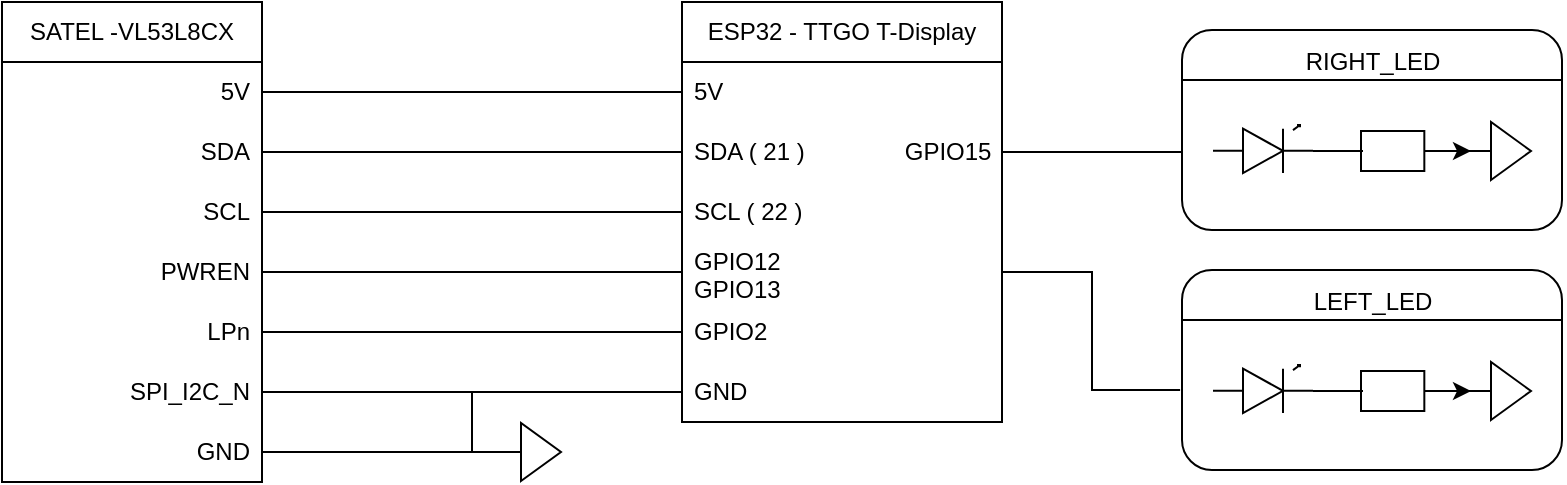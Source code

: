 <mxfile version="26.0.6">
  <diagram name="Page-1" id="noIDNAKQfyHChgqBvEkh">
    <mxGraphModel dx="1364" dy="795" grid="1" gridSize="10" guides="1" tooltips="1" connect="1" arrows="1" fold="1" page="1" pageScale="1" pageWidth="827" pageHeight="1169" math="0" shadow="0">
      <root>
        <mxCell id="0" />
        <mxCell id="1" parent="0" />
        <mxCell id="9vF3Fy3m6nXQh0ZgnIpm-1" value="SATEL -VL53L8CX" style="swimlane;fontStyle=0;childLayout=stackLayout;horizontal=1;startSize=30;horizontalStack=0;resizeParent=1;resizeParentMax=0;resizeLast=0;collapsible=1;marginBottom=0;whiteSpace=wrap;html=1;align=center;" vertex="1" parent="1">
          <mxGeometry x="40" y="40" width="130" height="240" as="geometry" />
        </mxCell>
        <mxCell id="9vF3Fy3m6nXQh0ZgnIpm-2" value="&lt;div&gt;5V&lt;/div&gt;" style="text;strokeColor=none;fillColor=none;align=right;verticalAlign=middle;spacingLeft=4;spacingRight=4;overflow=hidden;points=[[0,0.5],[1,0.5]];portConstraint=eastwest;rotatable=0;whiteSpace=wrap;html=1;" vertex="1" parent="9vF3Fy3m6nXQh0ZgnIpm-1">
          <mxGeometry y="30" width="130" height="30" as="geometry" />
        </mxCell>
        <mxCell id="9vF3Fy3m6nXQh0ZgnIpm-4" value="SDA" style="text;strokeColor=none;fillColor=none;align=right;verticalAlign=middle;spacingLeft=4;spacingRight=4;overflow=hidden;points=[[0,0.5],[1,0.5]];portConstraint=eastwest;rotatable=0;whiteSpace=wrap;html=1;" vertex="1" parent="9vF3Fy3m6nXQh0ZgnIpm-1">
          <mxGeometry y="60" width="130" height="30" as="geometry" />
        </mxCell>
        <mxCell id="9vF3Fy3m6nXQh0ZgnIpm-19" value="SCL" style="text;strokeColor=none;fillColor=none;align=right;verticalAlign=middle;spacingLeft=4;spacingRight=4;overflow=hidden;points=[[0,0.5],[1,0.5]];portConstraint=eastwest;rotatable=0;whiteSpace=wrap;html=1;" vertex="1" parent="9vF3Fy3m6nXQh0ZgnIpm-1">
          <mxGeometry y="90" width="130" height="30" as="geometry" />
        </mxCell>
        <mxCell id="9vF3Fy3m6nXQh0ZgnIpm-3" value="PWREN" style="text;strokeColor=none;fillColor=none;align=right;verticalAlign=middle;spacingLeft=4;spacingRight=4;overflow=hidden;points=[[0,0.5],[1,0.5]];portConstraint=eastwest;rotatable=0;whiteSpace=wrap;html=1;" vertex="1" parent="9vF3Fy3m6nXQh0ZgnIpm-1">
          <mxGeometry y="120" width="130" height="30" as="geometry" />
        </mxCell>
        <mxCell id="9vF3Fy3m6nXQh0ZgnIpm-20" value="LPn" style="text;strokeColor=none;fillColor=none;align=right;verticalAlign=middle;spacingLeft=4;spacingRight=4;overflow=hidden;points=[[0,0.5],[1,0.5]];portConstraint=eastwest;rotatable=0;whiteSpace=wrap;html=1;" vertex="1" parent="9vF3Fy3m6nXQh0ZgnIpm-1">
          <mxGeometry y="150" width="130" height="30" as="geometry" />
        </mxCell>
        <mxCell id="9vF3Fy3m6nXQh0ZgnIpm-24" value="SPI_I2C_N" style="text;strokeColor=none;fillColor=none;align=right;verticalAlign=middle;spacingLeft=4;spacingRight=4;overflow=hidden;points=[[0,0.5],[1,0.5]];portConstraint=eastwest;rotatable=0;whiteSpace=wrap;html=1;" vertex="1" parent="9vF3Fy3m6nXQh0ZgnIpm-1">
          <mxGeometry y="180" width="130" height="30" as="geometry" />
        </mxCell>
        <mxCell id="9vF3Fy3m6nXQh0ZgnIpm-21" value="GND" style="text;strokeColor=none;fillColor=none;align=right;verticalAlign=middle;spacingLeft=4;spacingRight=4;overflow=hidden;points=[[0,0.5],[1,0.5]];portConstraint=eastwest;rotatable=0;whiteSpace=wrap;html=1;" vertex="1" parent="9vF3Fy3m6nXQh0ZgnIpm-1">
          <mxGeometry y="210" width="130" height="30" as="geometry" />
        </mxCell>
        <mxCell id="9vF3Fy3m6nXQh0ZgnIpm-5" value="ESP32 - TTGO T-Display" style="swimlane;fontStyle=0;childLayout=stackLayout;horizontal=1;startSize=30;horizontalStack=0;resizeParent=1;resizeParentMax=0;resizeLast=0;collapsible=1;marginBottom=0;whiteSpace=wrap;html=1;" vertex="1" parent="1">
          <mxGeometry x="380" y="40" width="160" height="210" as="geometry" />
        </mxCell>
        <mxCell id="9vF3Fy3m6nXQh0ZgnIpm-62" value="5V" style="text;strokeColor=none;fillColor=none;align=left;verticalAlign=middle;spacingLeft=4;spacingRight=4;overflow=hidden;points=[[0,0.5],[1,0.5]];portConstraint=eastwest;rotatable=0;whiteSpace=wrap;html=1;" vertex="1" parent="9vF3Fy3m6nXQh0ZgnIpm-5">
          <mxGeometry y="30" width="160" height="30" as="geometry" />
        </mxCell>
        <mxCell id="9vF3Fy3m6nXQh0ZgnIpm-28" value="SDA ( 21 )&amp;nbsp;&amp;nbsp;&amp;nbsp;&amp;nbsp;&amp;nbsp;&amp;nbsp;&amp;nbsp;&amp;nbsp;&amp;nbsp;&amp;nbsp;&amp;nbsp;&amp;nbsp;&amp;nbsp;&amp;nbsp; GPIO15" style="text;strokeColor=none;fillColor=none;align=left;verticalAlign=middle;spacingLeft=4;spacingRight=4;overflow=hidden;points=[[0,0.5],[1,0.5]];portConstraint=eastwest;rotatable=0;whiteSpace=wrap;html=1;" vertex="1" parent="9vF3Fy3m6nXQh0ZgnIpm-5">
          <mxGeometry y="60" width="160" height="30" as="geometry" />
        </mxCell>
        <mxCell id="9vF3Fy3m6nXQh0ZgnIpm-29" value="SCL ( 22 )&amp;nbsp;&amp;nbsp;&amp;nbsp;&amp;nbsp;&amp;nbsp;&amp;nbsp;&amp;nbsp;&amp;nbsp;&amp;nbsp;&amp;nbsp;&amp;nbsp;&amp;nbsp;&amp;nbsp; " style="text;strokeColor=none;fillColor=none;align=left;verticalAlign=middle;spacingLeft=4;spacingRight=4;overflow=hidden;points=[[0,0.5],[1,0.5]];portConstraint=eastwest;rotatable=0;whiteSpace=wrap;html=1;" vertex="1" parent="9vF3Fy3m6nXQh0ZgnIpm-5">
          <mxGeometry y="90" width="160" height="30" as="geometry" />
        </mxCell>
        <mxCell id="9vF3Fy3m6nXQh0ZgnIpm-25" value="GPIO12&amp;nbsp;&amp;nbsp;&amp;nbsp;&amp;nbsp;&amp;nbsp;&amp;nbsp;&amp;nbsp;&amp;nbsp;&amp;nbsp;&amp;nbsp;&amp;nbsp;&amp;nbsp;&amp;nbsp;&amp;nbsp;&amp;nbsp;&amp;nbsp;&amp;nbsp;&amp;nbsp; GPIO13" style="text;strokeColor=none;fillColor=none;align=left;verticalAlign=middle;spacingLeft=4;spacingRight=4;overflow=hidden;points=[[0,0.5],[1,0.5]];portConstraint=eastwest;rotatable=0;whiteSpace=wrap;html=1;" vertex="1" parent="9vF3Fy3m6nXQh0ZgnIpm-5">
          <mxGeometry y="120" width="160" height="30" as="geometry" />
        </mxCell>
        <mxCell id="9vF3Fy3m6nXQh0ZgnIpm-8" value="GPIO2" style="text;strokeColor=none;fillColor=none;align=left;verticalAlign=middle;spacingLeft=4;spacingRight=4;overflow=hidden;points=[[0,0.5],[1,0.5]];portConstraint=eastwest;rotatable=0;whiteSpace=wrap;html=1;" vertex="1" parent="9vF3Fy3m6nXQh0ZgnIpm-5">
          <mxGeometry y="150" width="160" height="30" as="geometry" />
        </mxCell>
        <mxCell id="9vF3Fy3m6nXQh0ZgnIpm-30" value="GND&amp;nbsp;&amp;nbsp;&amp;nbsp;&amp;nbsp;&amp;nbsp;&amp;nbsp;&amp;nbsp;&amp;nbsp;&amp;nbsp;&amp;nbsp;&amp;nbsp;&amp;nbsp;&amp;nbsp;&amp;nbsp;&amp;nbsp;&amp;nbsp;&amp;nbsp;&amp;nbsp;&amp;nbsp;&amp;nbsp;&amp;nbsp;&amp;nbsp;&amp;nbsp;&amp;nbsp;&amp;nbsp;&amp;nbsp;&amp;nbsp;&amp;nbsp;&amp;nbsp;&amp;nbsp; " style="text;strokeColor=none;fillColor=none;align=left;verticalAlign=middle;spacingLeft=4;spacingRight=4;overflow=hidden;points=[[0,0.5],[1,0.5]];portConstraint=eastwest;rotatable=0;whiteSpace=wrap;html=1;" vertex="1" parent="9vF3Fy3m6nXQh0ZgnIpm-5">
          <mxGeometry y="180" width="160" height="30" as="geometry" />
        </mxCell>
        <mxCell id="9vF3Fy3m6nXQh0ZgnIpm-44" value="" style="endArrow=none;html=1;rounded=0;exitX=1;exitY=0.5;exitDx=0;exitDy=0;entryX=0;entryY=0.5;entryDx=0;entryDy=0;edgeStyle=orthogonalEdgeStyle;" edge="1" parent="1" source="9vF3Fy3m6nXQh0ZgnIpm-21" target="9vF3Fy3m6nXQh0ZgnIpm-30">
          <mxGeometry width="50" height="50" relative="1" as="geometry">
            <mxPoint x="170" y="260" as="sourcePoint" />
            <mxPoint x="220" y="210" as="targetPoint" />
          </mxGeometry>
        </mxCell>
        <mxCell id="9vF3Fy3m6nXQh0ZgnIpm-45" value="" style="endArrow=none;html=1;rounded=0;exitX=1;exitY=0.5;exitDx=0;exitDy=0;entryX=0;entryY=0.5;entryDx=0;entryDy=0;edgeStyle=orthogonalEdgeStyle;" edge="1" parent="1" source="9vF3Fy3m6nXQh0ZgnIpm-3" target="9vF3Fy3m6nXQh0ZgnIpm-25">
          <mxGeometry width="50" height="50" relative="1" as="geometry">
            <mxPoint x="170" y="230" as="sourcePoint" />
            <mxPoint x="260" y="150" as="targetPoint" />
          </mxGeometry>
        </mxCell>
        <mxCell id="9vF3Fy3m6nXQh0ZgnIpm-46" value="" style="endArrow=none;html=1;rounded=0;exitX=1;exitY=0.5;exitDx=0;exitDy=0;entryX=0;entryY=0.5;entryDx=0;entryDy=0;edgeStyle=orthogonalEdgeStyle;" edge="1" parent="1" source="9vF3Fy3m6nXQh0ZgnIpm-19" target="9vF3Fy3m6nXQh0ZgnIpm-29">
          <mxGeometry width="50" height="50" relative="1" as="geometry">
            <mxPoint x="180" y="125" as="sourcePoint" />
            <mxPoint x="460" y="245" as="targetPoint" />
          </mxGeometry>
        </mxCell>
        <mxCell id="9vF3Fy3m6nXQh0ZgnIpm-47" value="" style="endArrow=none;html=1;rounded=0;exitX=1;exitY=0.5;exitDx=0;exitDy=0;entryX=0;entryY=0.5;entryDx=0;entryDy=0;edgeStyle=orthogonalEdgeStyle;" edge="1" parent="1" source="9vF3Fy3m6nXQh0ZgnIpm-4" target="9vF3Fy3m6nXQh0ZgnIpm-28">
          <mxGeometry width="50" height="50" relative="1" as="geometry">
            <mxPoint x="180" y="155" as="sourcePoint" />
            <mxPoint x="460" y="125" as="targetPoint" />
          </mxGeometry>
        </mxCell>
        <mxCell id="9vF3Fy3m6nXQh0ZgnIpm-49" value="" style="endArrow=none;html=1;rounded=0;exitX=1;exitY=0.5;exitDx=0;exitDy=0;entryX=0;entryY=0.5;entryDx=0;entryDy=0;edgeStyle=orthogonalEdgeStyle;" edge="1" parent="1" source="9vF3Fy3m6nXQh0ZgnIpm-20" target="9vF3Fy3m6nXQh0ZgnIpm-8">
          <mxGeometry width="50" height="50" relative="1" as="geometry">
            <mxPoint x="180" y="155" as="sourcePoint" />
            <mxPoint x="460" y="155" as="targetPoint" />
          </mxGeometry>
        </mxCell>
        <mxCell id="9vF3Fy3m6nXQh0ZgnIpm-50" value="" style="endArrow=none;html=1;rounded=0;exitX=1;exitY=0.5;exitDx=0;exitDy=0;" edge="1" parent="1" source="9vF3Fy3m6nXQh0ZgnIpm-24">
          <mxGeometry width="50" height="50" relative="1" as="geometry">
            <mxPoint x="180" y="215" as="sourcePoint" />
            <mxPoint x="280" y="235" as="targetPoint" />
          </mxGeometry>
        </mxCell>
        <mxCell id="9vF3Fy3m6nXQh0ZgnIpm-51" value="" style="pointerEvents=1;verticalLabelPosition=bottom;shadow=0;dashed=0;align=center;html=1;verticalAlign=top;shape=mxgraph.electrical.signal_sources.signal_ground;rotation=-90;" vertex="1" parent="1">
          <mxGeometry x="290" y="250" width="29" height="30" as="geometry" />
        </mxCell>
        <mxCell id="9vF3Fy3m6nXQh0ZgnIpm-63" value="" style="endArrow=none;html=1;rounded=0;exitX=1;exitY=0.5;exitDx=0;exitDy=0;edgeStyle=orthogonalEdgeStyle;" edge="1" parent="1" source="9vF3Fy3m6nXQh0ZgnIpm-2" target="9vF3Fy3m6nXQh0ZgnIpm-62">
          <mxGeometry width="50" height="50" relative="1" as="geometry">
            <mxPoint x="169.5" y="90" as="sourcePoint" />
            <mxPoint x="449.5" y="90" as="targetPoint" />
          </mxGeometry>
        </mxCell>
        <mxCell id="9vF3Fy3m6nXQh0ZgnIpm-77" value="" style="group" vertex="1" connectable="0" parent="1">
          <mxGeometry x="630" y="50" width="190" height="104" as="geometry" />
        </mxCell>
        <mxCell id="9vF3Fy3m6nXQh0ZgnIpm-74" value="" style="rounded=1;whiteSpace=wrap;html=1;" vertex="1" parent="9vF3Fy3m6nXQh0ZgnIpm-77">
          <mxGeometry y="4" width="190" height="100" as="geometry" />
        </mxCell>
        <mxCell id="9vF3Fy3m6nXQh0ZgnIpm-66" value="" style="group" vertex="1" connectable="0" parent="9vF3Fy3m6nXQh0ZgnIpm-77">
          <mxGeometry x="15.5" y="50" width="159" height="29" as="geometry" />
        </mxCell>
        <mxCell id="9vF3Fy3m6nXQh0ZgnIpm-67" value="" style="pointerEvents=1;verticalLabelPosition=bottom;shadow=0;dashed=0;align=center;html=1;verticalAlign=top;shape=mxgraph.electrical.signal_sources.signal_ground;rotation=-90;container=0;" vertex="1" parent="9vF3Fy3m6nXQh0ZgnIpm-66">
          <mxGeometry x="129.5" y="-0.5" width="29" height="30" as="geometry" />
        </mxCell>
        <mxCell id="9vF3Fy3m6nXQh0ZgnIpm-68" value="" style="verticalLabelPosition=bottom;shadow=0;dashed=0;align=center;html=1;verticalAlign=top;shape=mxgraph.electrical.opto_electronics.led_1;pointerEvents=1;rotation=0;container=0;" vertex="1" parent="9vF3Fy3m6nXQh0ZgnIpm-66">
          <mxGeometry y="1.5" width="50" height="24" as="geometry" />
        </mxCell>
        <mxCell id="9vF3Fy3m6nXQh0ZgnIpm-69" value="" style="edgeStyle=orthogonalEdgeStyle;rounded=0;orthogonalLoop=1;jettySize=auto;html=1;" edge="1" parent="9vF3Fy3m6nXQh0ZgnIpm-66" source="9vF3Fy3m6nXQh0ZgnIpm-70" target="9vF3Fy3m6nXQh0ZgnIpm-67">
          <mxGeometry relative="1" as="geometry" />
        </mxCell>
        <mxCell id="9vF3Fy3m6nXQh0ZgnIpm-70" value="" style="rounded=0;whiteSpace=wrap;html=1;rotation=0;container=0;" vertex="1" parent="9vF3Fy3m6nXQh0ZgnIpm-66">
          <mxGeometry x="74" y="4.5" width="31.667" height="20" as="geometry" />
        </mxCell>
        <mxCell id="9vF3Fy3m6nXQh0ZgnIpm-71" value="" style="endArrow=none;html=1;rounded=0;exitX=1;exitY=0.5;exitDx=0;exitDy=0;" edge="1" parent="9vF3Fy3m6nXQh0ZgnIpm-66" source="9vF3Fy3m6nXQh0ZgnIpm-70">
          <mxGeometry width="50" height="50" relative="1" as="geometry">
            <mxPoint x="233" y="64.5" as="sourcePoint" />
            <mxPoint x="130" y="14.5" as="targetPoint" />
          </mxGeometry>
        </mxCell>
        <mxCell id="9vF3Fy3m6nXQh0ZgnIpm-72" value="" style="endArrow=none;html=1;rounded=0;" edge="1" parent="9vF3Fy3m6nXQh0ZgnIpm-66">
          <mxGeometry width="50" height="50" relative="1" as="geometry">
            <mxPoint x="50" y="14.5" as="sourcePoint" />
            <mxPoint x="75" y="14.5" as="targetPoint" />
          </mxGeometry>
        </mxCell>
        <mxCell id="9vF3Fy3m6nXQh0ZgnIpm-75" value="RIGHT_LED" style="text;html=1;align=center;verticalAlign=middle;whiteSpace=wrap;rounded=0;" vertex="1" parent="9vF3Fy3m6nXQh0ZgnIpm-77">
          <mxGeometry x="47.5" width="95" height="40" as="geometry" />
        </mxCell>
        <mxCell id="9vF3Fy3m6nXQh0ZgnIpm-76" value="" style="endArrow=none;html=1;rounded=0;entryX=1;entryY=0.25;entryDx=0;entryDy=0;exitX=0;exitY=0.25;exitDx=0;exitDy=0;" edge="1" parent="9vF3Fy3m6nXQh0ZgnIpm-77" source="9vF3Fy3m6nXQh0ZgnIpm-74" target="9vF3Fy3m6nXQh0ZgnIpm-74">
          <mxGeometry width="50" height="50" relative="1" as="geometry">
            <mxPoint x="-140" y="-96" as="sourcePoint" />
            <mxPoint x="-90" y="-146" as="targetPoint" />
          </mxGeometry>
        </mxCell>
        <mxCell id="9vF3Fy3m6nXQh0ZgnIpm-78" value="" style="group" vertex="1" connectable="0" parent="1">
          <mxGeometry x="630" y="170" width="190" height="104" as="geometry" />
        </mxCell>
        <mxCell id="9vF3Fy3m6nXQh0ZgnIpm-79" value="" style="rounded=1;whiteSpace=wrap;html=1;" vertex="1" parent="9vF3Fy3m6nXQh0ZgnIpm-78">
          <mxGeometry y="4" width="190" height="100" as="geometry" />
        </mxCell>
        <mxCell id="9vF3Fy3m6nXQh0ZgnIpm-80" value="" style="group" vertex="1" connectable="0" parent="9vF3Fy3m6nXQh0ZgnIpm-78">
          <mxGeometry x="15.5" y="50" width="159" height="29" as="geometry" />
        </mxCell>
        <mxCell id="9vF3Fy3m6nXQh0ZgnIpm-81" value="" style="pointerEvents=1;verticalLabelPosition=bottom;shadow=0;dashed=0;align=center;html=1;verticalAlign=top;shape=mxgraph.electrical.signal_sources.signal_ground;rotation=-90;container=0;" vertex="1" parent="9vF3Fy3m6nXQh0ZgnIpm-80">
          <mxGeometry x="129.5" y="-0.5" width="29" height="30" as="geometry" />
        </mxCell>
        <mxCell id="9vF3Fy3m6nXQh0ZgnIpm-82" value="" style="verticalLabelPosition=bottom;shadow=0;dashed=0;align=center;html=1;verticalAlign=top;shape=mxgraph.electrical.opto_electronics.led_1;pointerEvents=1;rotation=0;container=0;" vertex="1" parent="9vF3Fy3m6nXQh0ZgnIpm-80">
          <mxGeometry y="1.5" width="50" height="24" as="geometry" />
        </mxCell>
        <mxCell id="9vF3Fy3m6nXQh0ZgnIpm-83" value="" style="edgeStyle=orthogonalEdgeStyle;rounded=0;orthogonalLoop=1;jettySize=auto;html=1;" edge="1" parent="9vF3Fy3m6nXQh0ZgnIpm-80" source="9vF3Fy3m6nXQh0ZgnIpm-84" target="9vF3Fy3m6nXQh0ZgnIpm-81">
          <mxGeometry relative="1" as="geometry" />
        </mxCell>
        <mxCell id="9vF3Fy3m6nXQh0ZgnIpm-84" value="" style="rounded=0;whiteSpace=wrap;html=1;rotation=0;container=0;" vertex="1" parent="9vF3Fy3m6nXQh0ZgnIpm-80">
          <mxGeometry x="74" y="4.5" width="31.667" height="20" as="geometry" />
        </mxCell>
        <mxCell id="9vF3Fy3m6nXQh0ZgnIpm-85" value="" style="endArrow=none;html=1;rounded=0;exitX=1;exitY=0.5;exitDx=0;exitDy=0;" edge="1" parent="9vF3Fy3m6nXQh0ZgnIpm-80" source="9vF3Fy3m6nXQh0ZgnIpm-84">
          <mxGeometry width="50" height="50" relative="1" as="geometry">
            <mxPoint x="233" y="64.5" as="sourcePoint" />
            <mxPoint x="130" y="14.5" as="targetPoint" />
          </mxGeometry>
        </mxCell>
        <mxCell id="9vF3Fy3m6nXQh0ZgnIpm-86" value="" style="endArrow=none;html=1;rounded=0;" edge="1" parent="9vF3Fy3m6nXQh0ZgnIpm-80">
          <mxGeometry width="50" height="50" relative="1" as="geometry">
            <mxPoint x="50" y="14.5" as="sourcePoint" />
            <mxPoint x="75" y="14.5" as="targetPoint" />
          </mxGeometry>
        </mxCell>
        <mxCell id="9vF3Fy3m6nXQh0ZgnIpm-87" value="LEFT_LED" style="text;html=1;align=center;verticalAlign=middle;whiteSpace=wrap;rounded=0;" vertex="1" parent="9vF3Fy3m6nXQh0ZgnIpm-78">
          <mxGeometry x="47.5" width="95" height="40" as="geometry" />
        </mxCell>
        <mxCell id="9vF3Fy3m6nXQh0ZgnIpm-88" value="" style="endArrow=none;html=1;rounded=0;entryX=1;entryY=0.25;entryDx=0;entryDy=0;exitX=0;exitY=0.25;exitDx=0;exitDy=0;" edge="1" parent="9vF3Fy3m6nXQh0ZgnIpm-78" source="9vF3Fy3m6nXQh0ZgnIpm-79" target="9vF3Fy3m6nXQh0ZgnIpm-79">
          <mxGeometry width="50" height="50" relative="1" as="geometry">
            <mxPoint x="-140" y="-96" as="sourcePoint" />
            <mxPoint x="-90" y="-146" as="targetPoint" />
          </mxGeometry>
        </mxCell>
        <mxCell id="9vF3Fy3m6nXQh0ZgnIpm-90" value="" style="endArrow=none;html=1;rounded=0;entryX=1;entryY=0.5;entryDx=0;entryDy=0;edgeStyle=orthogonalEdgeStyle;exitX=0;exitY=0.61;exitDx=0;exitDy=0;exitPerimeter=0;" edge="1" parent="1" source="9vF3Fy3m6nXQh0ZgnIpm-74" target="9vF3Fy3m6nXQh0ZgnIpm-28">
          <mxGeometry width="50" height="50" relative="1" as="geometry">
            <mxPoint x="480" y="250" as="sourcePoint" />
            <mxPoint x="530" y="200" as="targetPoint" />
          </mxGeometry>
        </mxCell>
        <mxCell id="9vF3Fy3m6nXQh0ZgnIpm-92" value="" style="endArrow=none;html=1;rounded=0;entryX=1;entryY=0.5;entryDx=0;entryDy=0;exitX=-0.005;exitY=0.6;exitDx=0;exitDy=0;exitPerimeter=0;edgeStyle=orthogonalEdgeStyle;" edge="1" parent="1" source="9vF3Fy3m6nXQh0ZgnIpm-79" target="9vF3Fy3m6nXQh0ZgnIpm-25">
          <mxGeometry width="50" height="50" relative="1" as="geometry">
            <mxPoint x="480" y="250" as="sourcePoint" />
            <mxPoint x="530" y="200" as="targetPoint" />
          </mxGeometry>
        </mxCell>
        <mxCell id="9vF3Fy3m6nXQh0ZgnIpm-94" value="" style="endArrow=none;html=1;rounded=0;exitX=1;exitY=0.5;exitDx=0;exitDy=0;entryX=0.5;entryY=0;entryDx=0;entryDy=0;entryPerimeter=0;" edge="1" parent="1" source="9vF3Fy3m6nXQh0ZgnIpm-21" target="9vF3Fy3m6nXQh0ZgnIpm-51">
          <mxGeometry width="50" height="50" relative="1" as="geometry">
            <mxPoint x="480" y="250" as="sourcePoint" />
            <mxPoint x="530" y="200" as="targetPoint" />
          </mxGeometry>
        </mxCell>
      </root>
    </mxGraphModel>
  </diagram>
</mxfile>
